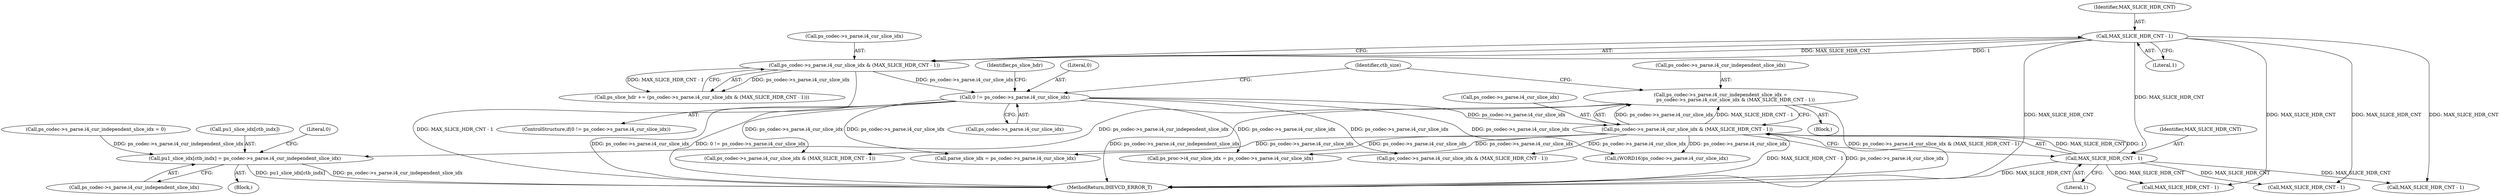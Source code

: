 digraph "0_Android_bcfc7124f6ef9f1ec128fb2e90de774a5b33d199_0@pointer" {
"1000272" [label="(Call,ps_codec->s_parse.i4_cur_independent_slice_idx =\n                    ps_codec->s_parse.i4_cur_slice_idx & (MAX_SLICE_HDR_CNT - 1))"];
"1000278" [label="(Call,ps_codec->s_parse.i4_cur_slice_idx & (MAX_SLICE_HDR_CNT - 1))"];
"1000258" [label="(Call,0 != ps_codec->s_parse.i4_cur_slice_idx)"];
"1000238" [label="(Call,ps_codec->s_parse.i4_cur_slice_idx & (MAX_SLICE_HDR_CNT - 1))"];
"1000244" [label="(Call,MAX_SLICE_HDR_CNT - 1)"];
"1000284" [label="(Call,MAX_SLICE_HDR_CNT - 1)"];
"1001759" [label="(Call,pu1_slice_idx[ctb_indx] = ps_codec->s_parse.i4_cur_independent_slice_idx)"];
"1000258" [label="(Call,0 != ps_codec->s_parse.i4_cur_slice_idx)"];
"1004812" [label="(Call,MAX_SLICE_HDR_CNT - 1)"];
"1000288" [label="(Identifier,ctb_size)"];
"1000239" [label="(Call,ps_codec->s_parse.i4_cur_slice_idx)"];
"1001750" [label="(Block,)"];
"1000279" [label="(Call,ps_codec->s_parse.i4_cur_slice_idx)"];
"1000285" [label="(Identifier,MAX_SLICE_HDR_CNT)"];
"1000589" [label="(Call,MAX_SLICE_HDR_CNT - 1)"];
"1001760" [label="(Call,pu1_slice_idx[ctb_indx])"];
"1000286" [label="(Literal,1)"];
"1000583" [label="(Call,ps_codec->s_parse.i4_cur_slice_idx & (MAX_SLICE_HDR_CNT - 1))"];
"1001770" [label="(Literal,0)"];
"1000257" [label="(ControlStructure,if(0 != ps_codec->s_parse.i4_cur_slice_idx))"];
"1000269" [label="(Identifier,ps_slice_hdr)"];
"1000272" [label="(Call,ps_codec->s_parse.i4_cur_independent_slice_idx =\n                    ps_codec->s_parse.i4_cur_slice_idx & (MAX_SLICE_HDR_CNT - 1))"];
"1001763" [label="(Call,ps_codec->s_parse.i4_cur_independent_slice_idx)"];
"1000259" [label="(Literal,0)"];
"1000236" [label="(Call,ps_slice_hdr += (ps_codec->s_parse.i4_cur_slice_idx & (MAX_SLICE_HDR_CNT - 1)))"];
"1000244" [label="(Call,MAX_SLICE_HDR_CNT - 1)"];
"1004791" [label="(Call,parse_slice_idx = ps_codec->s_parse.i4_cur_slice_idx)"];
"1005173" [label="(MethodReturn,IHEVCD_ERROR_T)"];
"1000273" [label="(Call,ps_codec->s_parse.i4_cur_independent_slice_idx)"];
"1000528" [label="(Call,ps_codec->s_parse.i4_cur_independent_slice_idx = 0)"];
"1001394" [label="(Call,(WORD16)ps_codec->s_parse.i4_cur_slice_idx)"];
"1000260" [label="(Call,ps_codec->s_parse.i4_cur_slice_idx)"];
"1000284" [label="(Call,MAX_SLICE_HDR_CNT - 1)"];
"1000245" [label="(Identifier,MAX_SLICE_HDR_CNT)"];
"1001759" [label="(Call,pu1_slice_idx[ctb_indx] = ps_codec->s_parse.i4_cur_independent_slice_idx)"];
"1000271" [label="(Block,)"];
"1000238" [label="(Call,ps_codec->s_parse.i4_cur_slice_idx & (MAX_SLICE_HDR_CNT - 1))"];
"1000656" [label="(Call,ps_codec->s_parse.i4_cur_slice_idx & (MAX_SLICE_HDR_CNT - 1))"];
"1000278" [label="(Call,ps_codec->s_parse.i4_cur_slice_idx & (MAX_SLICE_HDR_CNT - 1))"];
"1000246" [label="(Literal,1)"];
"1000662" [label="(Call,MAX_SLICE_HDR_CNT - 1)"];
"1001497" [label="(Call,ps_proc->i4_cur_slice_idx = ps_codec->s_parse.i4_cur_slice_idx)"];
"1000272" -> "1000271"  [label="AST: "];
"1000272" -> "1000278"  [label="CFG: "];
"1000273" -> "1000272"  [label="AST: "];
"1000278" -> "1000272"  [label="AST: "];
"1000288" -> "1000272"  [label="CFG: "];
"1000272" -> "1005173"  [label="DDG: ps_codec->s_parse.i4_cur_slice_idx & (MAX_SLICE_HDR_CNT - 1)"];
"1000272" -> "1005173"  [label="DDG: ps_codec->s_parse.i4_cur_independent_slice_idx"];
"1000278" -> "1000272"  [label="DDG: ps_codec->s_parse.i4_cur_slice_idx"];
"1000278" -> "1000272"  [label="DDG: MAX_SLICE_HDR_CNT - 1"];
"1000272" -> "1001759"  [label="DDG: ps_codec->s_parse.i4_cur_independent_slice_idx"];
"1000278" -> "1000284"  [label="CFG: "];
"1000279" -> "1000278"  [label="AST: "];
"1000284" -> "1000278"  [label="AST: "];
"1000278" -> "1005173"  [label="DDG: MAX_SLICE_HDR_CNT - 1"];
"1000278" -> "1005173"  [label="DDG: ps_codec->s_parse.i4_cur_slice_idx"];
"1000258" -> "1000278"  [label="DDG: ps_codec->s_parse.i4_cur_slice_idx"];
"1000284" -> "1000278"  [label="DDG: MAX_SLICE_HDR_CNT"];
"1000284" -> "1000278"  [label="DDG: 1"];
"1000278" -> "1000583"  [label="DDG: ps_codec->s_parse.i4_cur_slice_idx"];
"1000278" -> "1000656"  [label="DDG: ps_codec->s_parse.i4_cur_slice_idx"];
"1000278" -> "1001394"  [label="DDG: ps_codec->s_parse.i4_cur_slice_idx"];
"1000278" -> "1001497"  [label="DDG: ps_codec->s_parse.i4_cur_slice_idx"];
"1000278" -> "1004791"  [label="DDG: ps_codec->s_parse.i4_cur_slice_idx"];
"1000258" -> "1000257"  [label="AST: "];
"1000258" -> "1000260"  [label="CFG: "];
"1000259" -> "1000258"  [label="AST: "];
"1000260" -> "1000258"  [label="AST: "];
"1000269" -> "1000258"  [label="CFG: "];
"1000288" -> "1000258"  [label="CFG: "];
"1000258" -> "1005173"  [label="DDG: ps_codec->s_parse.i4_cur_slice_idx"];
"1000258" -> "1005173"  [label="DDG: 0 != ps_codec->s_parse.i4_cur_slice_idx"];
"1000238" -> "1000258"  [label="DDG: ps_codec->s_parse.i4_cur_slice_idx"];
"1000258" -> "1000583"  [label="DDG: ps_codec->s_parse.i4_cur_slice_idx"];
"1000258" -> "1000656"  [label="DDG: ps_codec->s_parse.i4_cur_slice_idx"];
"1000258" -> "1001394"  [label="DDG: ps_codec->s_parse.i4_cur_slice_idx"];
"1000258" -> "1001497"  [label="DDG: ps_codec->s_parse.i4_cur_slice_idx"];
"1000258" -> "1004791"  [label="DDG: ps_codec->s_parse.i4_cur_slice_idx"];
"1000238" -> "1000236"  [label="AST: "];
"1000238" -> "1000244"  [label="CFG: "];
"1000239" -> "1000238"  [label="AST: "];
"1000244" -> "1000238"  [label="AST: "];
"1000236" -> "1000238"  [label="CFG: "];
"1000238" -> "1005173"  [label="DDG: MAX_SLICE_HDR_CNT - 1"];
"1000238" -> "1000236"  [label="DDG: ps_codec->s_parse.i4_cur_slice_idx"];
"1000238" -> "1000236"  [label="DDG: MAX_SLICE_HDR_CNT - 1"];
"1000244" -> "1000238"  [label="DDG: MAX_SLICE_HDR_CNT"];
"1000244" -> "1000238"  [label="DDG: 1"];
"1000244" -> "1000246"  [label="CFG: "];
"1000245" -> "1000244"  [label="AST: "];
"1000246" -> "1000244"  [label="AST: "];
"1000244" -> "1005173"  [label="DDG: MAX_SLICE_HDR_CNT"];
"1000244" -> "1000284"  [label="DDG: MAX_SLICE_HDR_CNT"];
"1000244" -> "1000589"  [label="DDG: MAX_SLICE_HDR_CNT"];
"1000244" -> "1000662"  [label="DDG: MAX_SLICE_HDR_CNT"];
"1000244" -> "1004812"  [label="DDG: MAX_SLICE_HDR_CNT"];
"1000284" -> "1000286"  [label="CFG: "];
"1000285" -> "1000284"  [label="AST: "];
"1000286" -> "1000284"  [label="AST: "];
"1000284" -> "1005173"  [label="DDG: MAX_SLICE_HDR_CNT"];
"1000284" -> "1000589"  [label="DDG: MAX_SLICE_HDR_CNT"];
"1000284" -> "1000662"  [label="DDG: MAX_SLICE_HDR_CNT"];
"1000284" -> "1004812"  [label="DDG: MAX_SLICE_HDR_CNT"];
"1001759" -> "1001750"  [label="AST: "];
"1001759" -> "1001763"  [label="CFG: "];
"1001760" -> "1001759"  [label="AST: "];
"1001763" -> "1001759"  [label="AST: "];
"1001770" -> "1001759"  [label="CFG: "];
"1001759" -> "1005173"  [label="DDG: pu1_slice_idx[ctb_indx]"];
"1001759" -> "1005173"  [label="DDG: ps_codec->s_parse.i4_cur_independent_slice_idx"];
"1000528" -> "1001759"  [label="DDG: ps_codec->s_parse.i4_cur_independent_slice_idx"];
}
